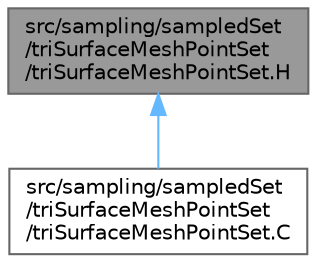 digraph "src/sampling/sampledSet/triSurfaceMeshPointSet/triSurfaceMeshPointSet.H"
{
 // LATEX_PDF_SIZE
  bgcolor="transparent";
  edge [fontname=Helvetica,fontsize=10,labelfontname=Helvetica,labelfontsize=10];
  node [fontname=Helvetica,fontsize=10,shape=box,height=0.2,width=0.4];
  Node1 [id="Node000001",label="src/sampling/sampledSet\l/triSurfaceMeshPointSet\l/triSurfaceMeshPointSet.H",height=0.2,width=0.4,color="gray40", fillcolor="grey60", style="filled", fontcolor="black",tooltip=" "];
  Node1 -> Node2 [id="edge1_Node000001_Node000002",dir="back",color="steelblue1",style="solid",tooltip=" "];
  Node2 [id="Node000002",label="src/sampling/sampledSet\l/triSurfaceMeshPointSet\l/triSurfaceMeshPointSet.C",height=0.2,width=0.4,color="grey40", fillcolor="white", style="filled",URL="$triSurfaceMeshPointSet_8C.html",tooltip=" "];
}
